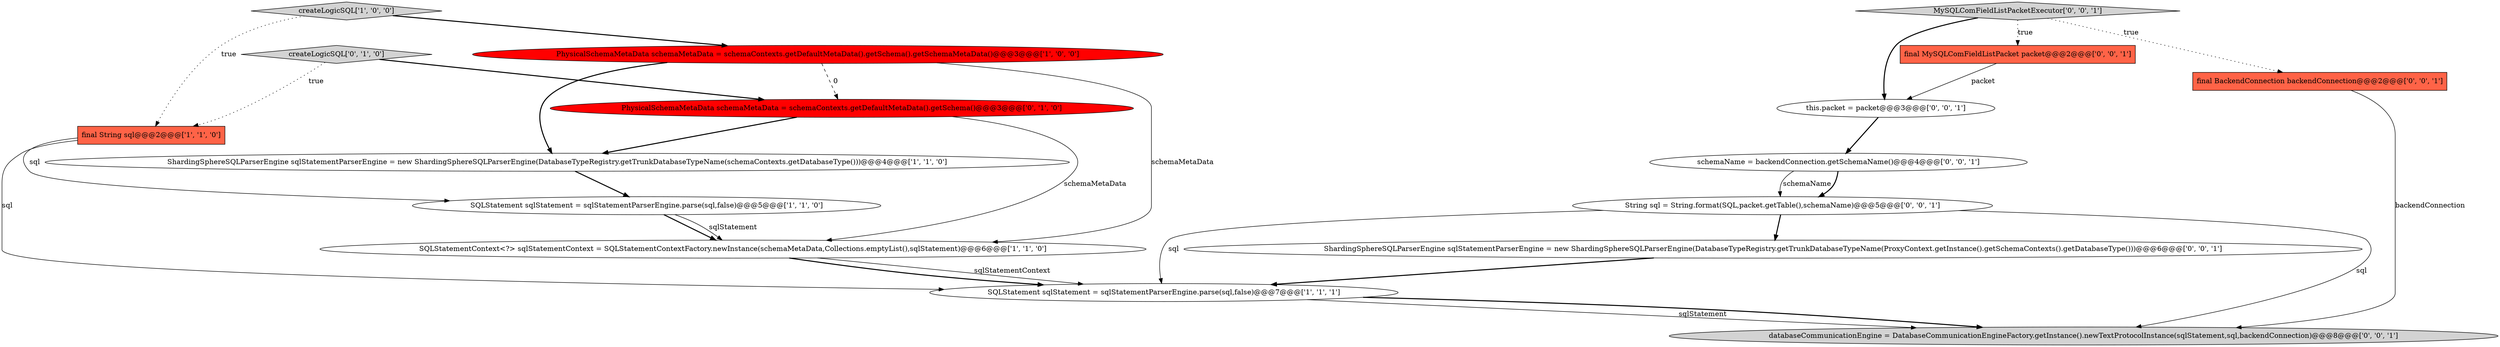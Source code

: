 digraph {
2 [style = filled, label = "SQLStatement sqlStatement = sqlStatementParserEngine.parse(sql,false)@@@7@@@['1', '1', '1']", fillcolor = white, shape = ellipse image = "AAA0AAABBB1BBB"];
8 [style = filled, label = "PhysicalSchemaMetaData schemaMetaData = schemaContexts.getDefaultMetaData().getSchema()@@@3@@@['0', '1', '0']", fillcolor = red, shape = ellipse image = "AAA1AAABBB2BBB"];
12 [style = filled, label = "MySQLComFieldListPacketExecutor['0', '0', '1']", fillcolor = lightgray, shape = diamond image = "AAA0AAABBB3BBB"];
14 [style = filled, label = "databaseCommunicationEngine = DatabaseCommunicationEngineFactory.getInstance().newTextProtocolInstance(sqlStatement,sql,backendConnection)@@@8@@@['0', '0', '1']", fillcolor = lightgray, shape = ellipse image = "AAA0AAABBB3BBB"];
10 [style = filled, label = "ShardingSphereSQLParserEngine sqlStatementParserEngine = new ShardingSphereSQLParserEngine(DatabaseTypeRegistry.getTrunkDatabaseTypeName(ProxyContext.getInstance().getSchemaContexts().getDatabaseType()))@@@6@@@['0', '0', '1']", fillcolor = white, shape = ellipse image = "AAA0AAABBB3BBB"];
15 [style = filled, label = "this.packet = packet@@@3@@@['0', '0', '1']", fillcolor = white, shape = ellipse image = "AAA0AAABBB3BBB"];
4 [style = filled, label = "SQLStatement sqlStatement = sqlStatementParserEngine.parse(sql,false)@@@5@@@['1', '1', '0']", fillcolor = white, shape = ellipse image = "AAA0AAABBB1BBB"];
16 [style = filled, label = "schemaName = backendConnection.getSchemaName()@@@4@@@['0', '0', '1']", fillcolor = white, shape = ellipse image = "AAA0AAABBB3BBB"];
13 [style = filled, label = "final BackendConnection backendConnection@@@2@@@['0', '0', '1']", fillcolor = tomato, shape = box image = "AAA0AAABBB3BBB"];
5 [style = filled, label = "PhysicalSchemaMetaData schemaMetaData = schemaContexts.getDefaultMetaData().getSchema().getSchemaMetaData()@@@3@@@['1', '0', '0']", fillcolor = red, shape = ellipse image = "AAA1AAABBB1BBB"];
3 [style = filled, label = "ShardingSphereSQLParserEngine sqlStatementParserEngine = new ShardingSphereSQLParserEngine(DatabaseTypeRegistry.getTrunkDatabaseTypeName(schemaContexts.getDatabaseType()))@@@4@@@['1', '1', '0']", fillcolor = white, shape = ellipse image = "AAA0AAABBB1BBB"];
7 [style = filled, label = "createLogicSQL['0', '1', '0']", fillcolor = lightgray, shape = diamond image = "AAA0AAABBB2BBB"];
11 [style = filled, label = "final MySQLComFieldListPacket packet@@@2@@@['0', '0', '1']", fillcolor = tomato, shape = box image = "AAA0AAABBB3BBB"];
0 [style = filled, label = "createLogicSQL['1', '0', '0']", fillcolor = lightgray, shape = diamond image = "AAA0AAABBB1BBB"];
1 [style = filled, label = "final String sql@@@2@@@['1', '1', '0']", fillcolor = tomato, shape = box image = "AAA0AAABBB1BBB"];
6 [style = filled, label = "SQLStatementContext<?> sqlStatementContext = SQLStatementContextFactory.newInstance(schemaMetaData,Collections.emptyList(),sqlStatement)@@@6@@@['1', '1', '0']", fillcolor = white, shape = ellipse image = "AAA0AAABBB1BBB"];
9 [style = filled, label = "String sql = String.format(SQL,packet.getTable(),schemaName)@@@5@@@['0', '0', '1']", fillcolor = white, shape = ellipse image = "AAA0AAABBB3BBB"];
5->3 [style = bold, label=""];
6->2 [style = solid, label="sqlStatementContext"];
9->2 [style = solid, label="sql"];
4->6 [style = bold, label=""];
8->3 [style = bold, label=""];
12->15 [style = bold, label=""];
9->10 [style = bold, label=""];
7->8 [style = bold, label=""];
15->16 [style = bold, label=""];
3->4 [style = bold, label=""];
9->14 [style = solid, label="sql"];
6->2 [style = bold, label=""];
12->11 [style = dotted, label="true"];
2->14 [style = solid, label="sqlStatement"];
4->6 [style = solid, label="sqlStatement"];
16->9 [style = solid, label="schemaName"];
12->13 [style = dotted, label="true"];
11->15 [style = solid, label="packet"];
0->1 [style = dotted, label="true"];
8->6 [style = solid, label="schemaMetaData"];
2->14 [style = bold, label=""];
5->8 [style = dashed, label="0"];
1->2 [style = solid, label="sql"];
10->2 [style = bold, label=""];
1->4 [style = solid, label="sql"];
5->6 [style = solid, label="schemaMetaData"];
13->14 [style = solid, label="backendConnection"];
7->1 [style = dotted, label="true"];
16->9 [style = bold, label=""];
0->5 [style = bold, label=""];
}
